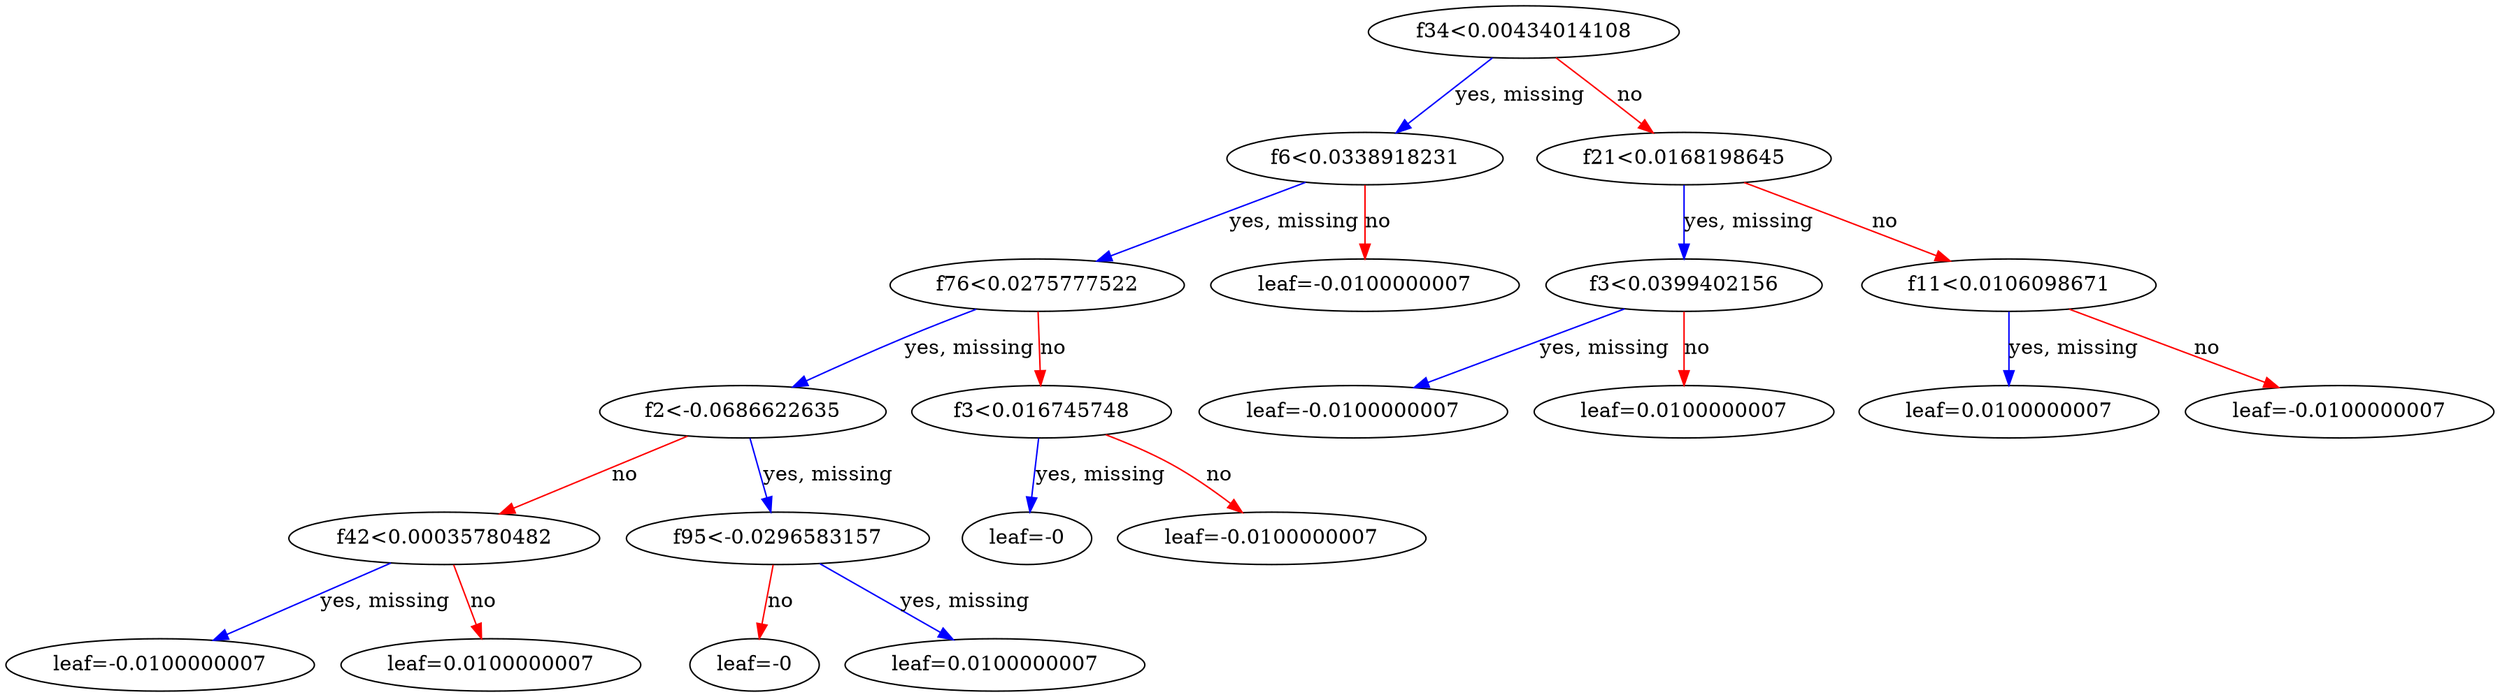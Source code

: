 digraph {
    graph [ rankdir=TB ]

    0 [ label="f34<0.00434014108" ]
    0 -> 1 [label="yes, missing" color="#0000FF"]
    0 -> 2 [label="no" color="#FF0000"]

    1 [ label="f6<0.0338918231" ]
    1 -> 3 [label="yes, missing" color="#0000FF"]
    1 -> 4 [label="no" color="#FF0000"]

    3 [ label="f76<0.0275777522" ]
    3 -> 7 [label="yes, missing" color="#0000FF"]
    3 -> 8 [label="no" color="#FF0000"]

    7 [ label="f2<-0.0686622635" ]
    7 -> 13 [label="no" color="#FF0000"]
    7 -> 14 [label="yes, missing" color="#0000FF"]

    13 [ label="f42<0.00035780482" ]
    13 -> 17 [label="yes, missing" color="#0000FF"]
    13 -> 18 [label="no" color="#FF0000"]

    17 [ label="leaf=-0.0100000007" ]

    18 [ label="leaf=0.0100000007" ]

    14 [ label="f95<-0.0296583157" ]
    14 -> 19 [label="no" color="#FF0000"]
    14 -> 20 [label="yes, missing" color="#0000FF"]

    19 [ label="leaf=-0" ]

    20 [ label="leaf=0.0100000007" ]

    8 [ label="f3<0.016745748" ]
    8 -> 15 [label="yes, missing" color="#0000FF"]
    8 -> 16 [label="no" color="#FF0000"]

    15 [ label="leaf=-0" ]

    16 [ label="leaf=-0.0100000007" ]

    4 [ label="leaf=-0.0100000007" ]

    2 [ label="f21<0.0168198645" ]
    2 -> 5 [label="yes, missing" color="#0000FF"]
    2 -> 6 [label="no" color="#FF0000"]

    5 [ label="f3<0.0399402156" ]
    5 -> 9 [label="yes, missing" color="#0000FF"]
    5 -> 10 [label="no" color="#FF0000"]

    9 [ label="leaf=-0.0100000007" ]

    10 [ label="leaf=0.0100000007" ]

    6 [ label="f11<0.0106098671" ]
    6 -> 11 [label="yes, missing" color="#0000FF"]
    6 -> 12 [label="no" color="#FF0000"]

    11 [ label="leaf=0.0100000007" ]

    12 [ label="leaf=-0.0100000007" ]
}
